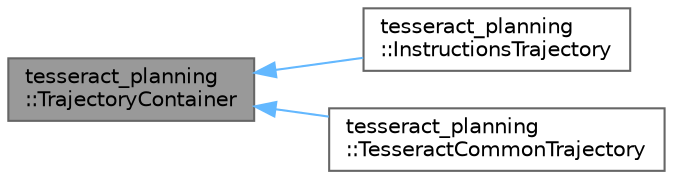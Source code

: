 digraph "tesseract_planning::TrajectoryContainer"
{
 // LATEX_PDF_SIZE
  bgcolor="transparent";
  edge [fontname=Helvetica,fontsize=10,labelfontname=Helvetica,labelfontsize=10];
  node [fontname=Helvetica,fontsize=10,shape=box,height=0.2,width=0.4];
  rankdir="LR";
  Node1 [label="tesseract_planning\l::TrajectoryContainer",height=0.2,width=0.4,color="gray40", fillcolor="grey60", style="filled", fontcolor="black",tooltip="A generic container that the time parameterization classes use."];
  Node1 -> Node2 [dir="back",color="steelblue1",style="solid"];
  Node2 [label="tesseract_planning\l::InstructionsTrajectory",height=0.2,width=0.4,color="gray40", fillcolor="white", style="filled",URL="$d5/dc6/classtesseract__planning_1_1InstructionsTrajectory.html",tooltip=" "];
  Node1 -> Node3 [dir="back",color="steelblue1",style="solid"];
  Node3 [label="tesseract_planning\l::TesseractCommonTrajectory",height=0.2,width=0.4,color="gray40", fillcolor="white", style="filled",URL="$d3/dd9/classtesseract__planning_1_1TesseractCommonTrajectory.html",tooltip=" "];
}
